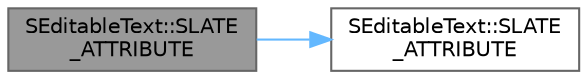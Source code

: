 digraph "SEditableText::SLATE_ATTRIBUTE"
{
 // INTERACTIVE_SVG=YES
 // LATEX_PDF_SIZE
  bgcolor="transparent";
  edge [fontname=Helvetica,fontsize=10,labelfontname=Helvetica,labelfontsize=10];
  node [fontname=Helvetica,fontsize=10,shape=box,height=0.2,width=0.4];
  rankdir="LR";
  Node1 [id="Node000001",label="SEditableText::SLATE\l_ATTRIBUTE",height=0.2,width=0.4,color="gray40", fillcolor="grey60", style="filled", fontcolor="black",tooltip="Text to search for (a new search is triggered whenever this text changes)"];
  Node1 -> Node2 [id="edge1_Node000001_Node000002",color="steelblue1",style="solid",tooltip=" "];
  Node2 [id="Node000002",label="SEditableText::SLATE\l_ATTRIBUTE",height=0.2,width=0.4,color="grey40", fillcolor="white", style="filled",URL="$d5/ddb/classSEditableText.html#a6ce9701a2afa332ebb63584443944ff9",tooltip="Sets the text content for this editable text widget."];
}
